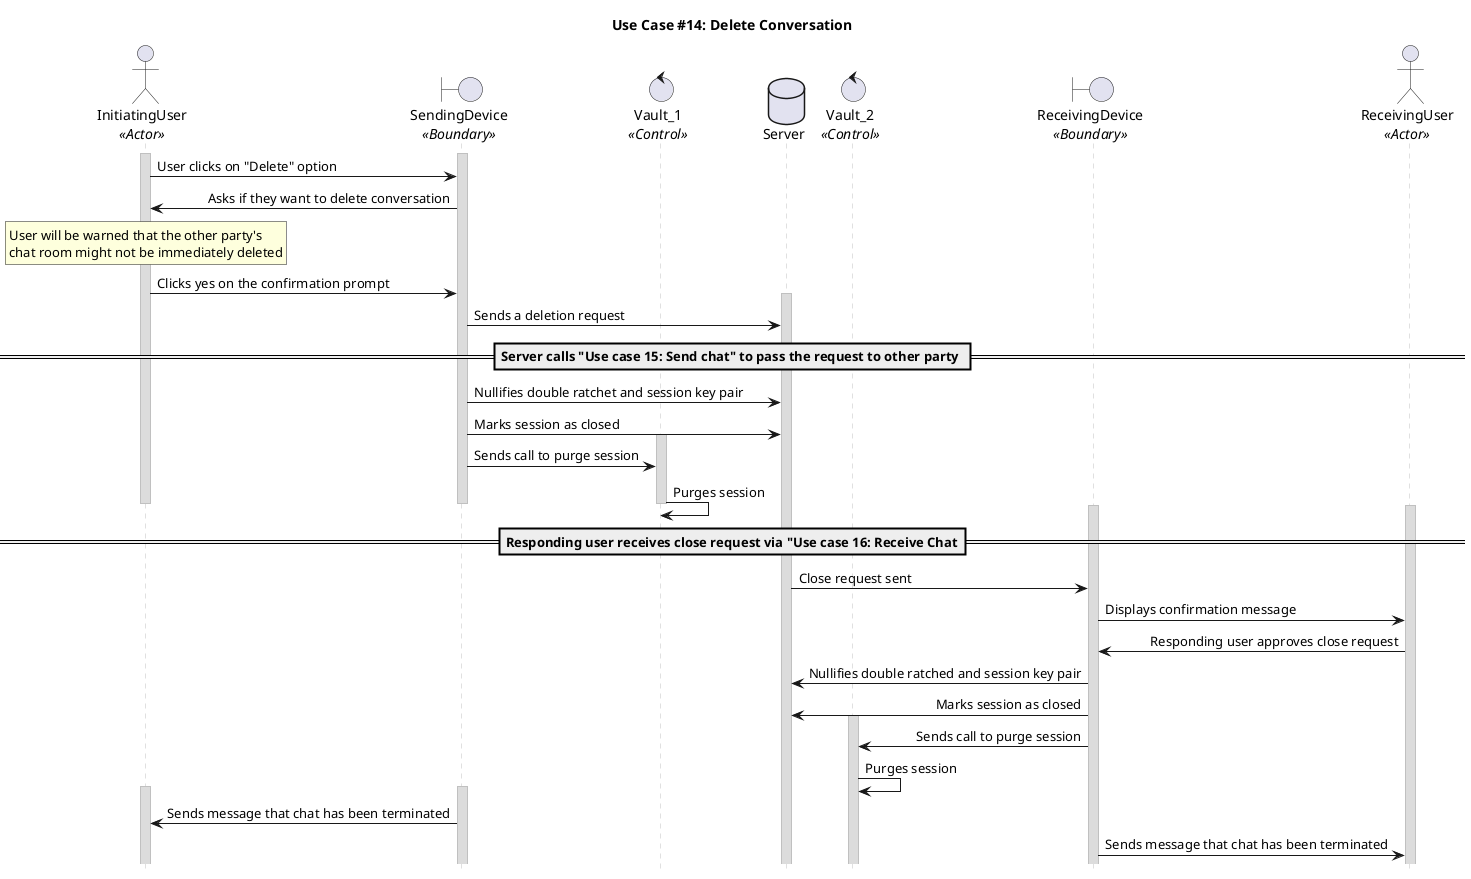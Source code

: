 
@startuml uc14
title "Use Case #14: Delete Conversation"

'Styling goes here
hide footbox
skinparam stereotypePosition bottom
skinparam sequenceMessageAlign direction
skinparam sequence {
	LifeLineBorderColor #Silver
	LifeLineBackgroundColor #Gainsboro
}

'Setup the objects involved here
Actor InitiatingUser as IUser <<Actor>>
boundary SendingDevice as d1 <<Boundary>>
control Vault_1 as v1 <<Control>>
database Server as Server

control Vault_2 as v2<<Control>>
boundary ReceivingDevice as d2 <<Boundary>>
Actor ReceivingUser as RUser <<Actor>>



'Setup persistent objects here
activate IUser
activate d1

'--- FLOW OF CONTROL STARTS HERE ---
IUser -> d1 : User clicks on "Delete" option
d1 -> IUser : Asks if they want to delete conversation

rnote over IUser
User will be warned that the other party's 
chat room might not be immediately deleted
endrnote

IUser -> d1: Clicks yes on the confirmation prompt
activate Server
d1 -> Server: Sends a deletion request 

==Server calls "Use case 15: Send chat" to pass the request to other party ==

d1 -> Server: Nullifies double ratchet and session key pair
d1 -> Server: Marks session as closed
activate v1
d1 -> v1 : Sends call to purge session
v1 -> v1: Purges session 

deactivate IUser
deactivate d1
deactivate v1
==Responding user receives close request via "Use case 16: Receive Chat==

'Receiving user activation
activate RUser
activate d2

Server -> d2: Close request sent
d2-> RUser: Displays confirmation message
RUser -> d2 : Responding user approves close request
d2 -> Server: Nullifies double ratched and session key pair
d2 -> Server: Marks session as closed
activate v2
d2 -> v2: Sends call to purge session 
v2 -> v2: Purges session

activate IUser
activate d1
d1 -> IUser: Sends message that chat has been terminated
d2 -> RUser: Sends message that chat has been terminated
'--- FLOW OF CONTROL ENDS HERE   ---

@enduml